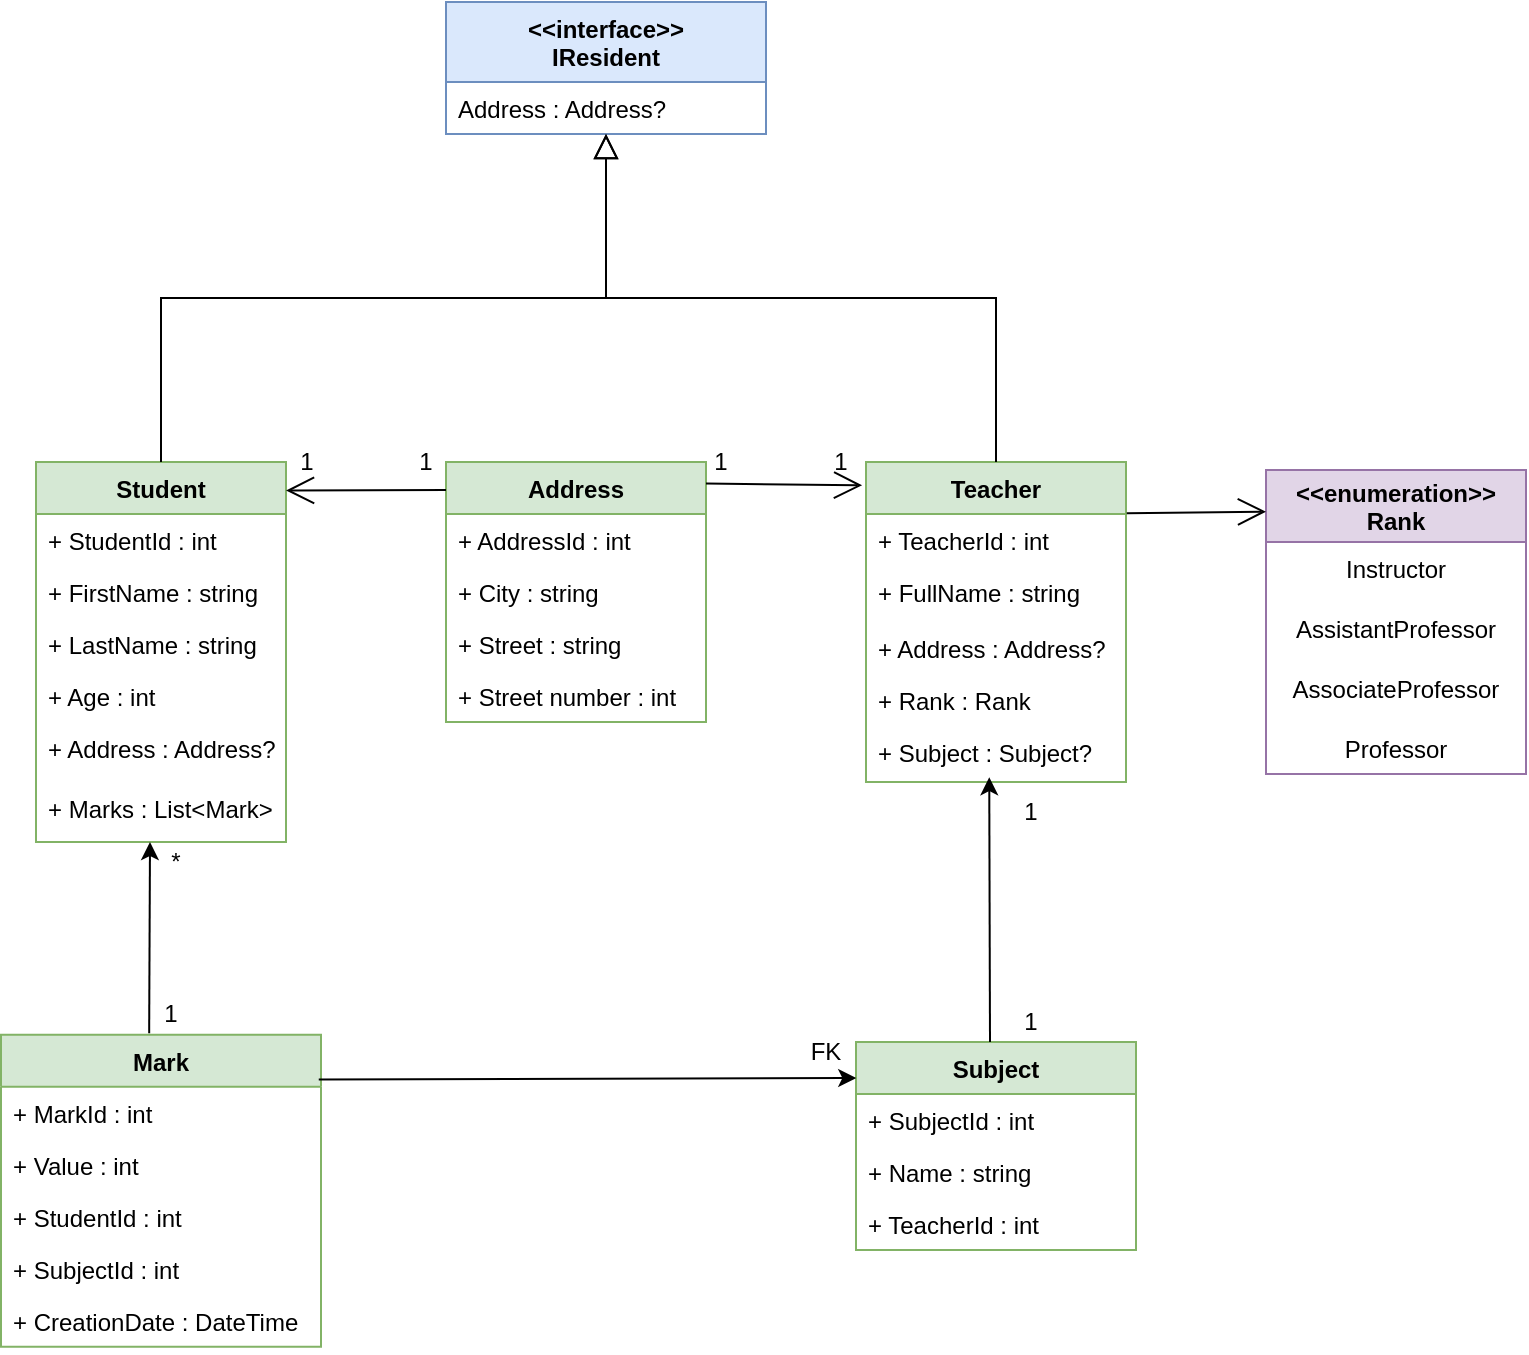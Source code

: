 <mxfile version="20.3.0" type="device"><diagram id="C5RBs43oDa-KdzZeNtuy" name="Page-1"><mxGraphModel dx="1308" dy="952" grid="1" gridSize="10" guides="1" tooltips="1" connect="1" arrows="1" fold="1" page="1" pageScale="1" pageWidth="827" pageHeight="1169" math="0" shadow="0"><root><mxCell id="WIyWlLk6GJQsqaUBKTNV-0"/><mxCell id="WIyWlLk6GJQsqaUBKTNV-1" parent="WIyWlLk6GJQsqaUBKTNV-0"/><mxCell id="zkfFHV4jXpPFQw0GAbJ--0" value="&lt;&lt;interface&gt;&gt;&#10;IResident" style="swimlane;fontStyle=1;align=center;verticalAlign=top;childLayout=stackLayout;horizontal=1;startSize=40;horizontalStack=0;resizeParent=1;resizeLast=0;collapsible=1;marginBottom=0;rounded=0;shadow=0;strokeWidth=1;fillColor=#dae8fc;strokeColor=#6c8ebf;" parent="WIyWlLk6GJQsqaUBKTNV-1" vertex="1"><mxGeometry x="270" y="110" width="160" height="66" as="geometry"><mxRectangle x="230" y="140" width="160" height="26" as="alternateBounds"/></mxGeometry></mxCell><mxCell id="zkfFHV4jXpPFQw0GAbJ--3" value="Address : Address?" style="text;align=left;verticalAlign=top;spacingLeft=4;spacingRight=4;overflow=hidden;rotatable=0;points=[[0,0.5],[1,0.5]];portConstraint=eastwest;rounded=0;shadow=0;html=0;" parent="zkfFHV4jXpPFQw0GAbJ--0" vertex="1"><mxGeometry y="40" width="160" height="26" as="geometry"/></mxCell><mxCell id="zkfFHV4jXpPFQw0GAbJ--6" value="Student" style="swimlane;fontStyle=1;align=center;verticalAlign=top;childLayout=stackLayout;horizontal=1;startSize=26;horizontalStack=0;resizeParent=1;resizeLast=0;collapsible=1;marginBottom=0;rounded=0;shadow=0;strokeWidth=1;fillColor=#d5e8d4;strokeColor=#82b366;" parent="WIyWlLk6GJQsqaUBKTNV-1" vertex="1"><mxGeometry x="65" y="340" width="125" height="190" as="geometry"><mxRectangle x="130" y="380" width="160" height="26" as="alternateBounds"/></mxGeometry></mxCell><mxCell id="zkfFHV4jXpPFQw0GAbJ--7" value="+ StudentId : int" style="text;align=left;verticalAlign=top;spacingLeft=4;spacingRight=4;overflow=hidden;rotatable=0;points=[[0,0.5],[1,0.5]];portConstraint=eastwest;" parent="zkfFHV4jXpPFQw0GAbJ--6" vertex="1"><mxGeometry y="26" width="125" height="26" as="geometry"/></mxCell><mxCell id="zkfFHV4jXpPFQw0GAbJ--8" value="+ FirstName : string" style="text;align=left;verticalAlign=top;spacingLeft=4;spacingRight=4;overflow=hidden;rotatable=0;points=[[0,0.5],[1,0.5]];portConstraint=eastwest;rounded=0;shadow=0;html=0;" parent="zkfFHV4jXpPFQw0GAbJ--6" vertex="1"><mxGeometry y="52" width="125" height="26" as="geometry"/></mxCell><mxCell id="1sU9bSQzLSZkNI5DJMLS-15" value="+ LastName : string" style="text;strokeColor=none;fillColor=none;align=left;verticalAlign=top;spacingLeft=4;spacingRight=4;overflow=hidden;rotatable=0;points=[[0,0.5],[1,0.5]];portConstraint=eastwest;" parent="zkfFHV4jXpPFQw0GAbJ--6" vertex="1"><mxGeometry y="78" width="125" height="26" as="geometry"/></mxCell><mxCell id="1sU9bSQzLSZkNI5DJMLS-16" value="+ Age : int" style="text;strokeColor=none;fillColor=none;align=left;verticalAlign=top;spacingLeft=4;spacingRight=4;overflow=hidden;rotatable=0;points=[[0,0.5],[1,0.5]];portConstraint=eastwest;" parent="zkfFHV4jXpPFQw0GAbJ--6" vertex="1"><mxGeometry y="104" width="125" height="26" as="geometry"/></mxCell><mxCell id="1sU9bSQzLSZkNI5DJMLS-17" value="+ Address : Address?" style="text;strokeColor=none;fillColor=none;align=left;verticalAlign=top;spacingLeft=4;spacingRight=4;overflow=hidden;rotatable=0;points=[[0,0.5],[1,0.5]];portConstraint=eastwest;" parent="zkfFHV4jXpPFQw0GAbJ--6" vertex="1"><mxGeometry y="130" width="125" height="50" as="geometry"/></mxCell><mxCell id="zkfFHV4jXpPFQw0GAbJ--12" value="" style="endArrow=block;endSize=10;endFill=0;shadow=0;strokeWidth=1;rounded=0;edgeStyle=elbowEdgeStyle;elbow=vertical;" parent="WIyWlLk6GJQsqaUBKTNV-1" source="zkfFHV4jXpPFQw0GAbJ--6" target="zkfFHV4jXpPFQw0GAbJ--0" edge="1"><mxGeometry width="160" relative="1" as="geometry"><mxPoint x="200" y="203" as="sourcePoint"/><mxPoint x="200" y="203" as="targetPoint"/></mxGeometry></mxCell><mxCell id="zkfFHV4jXpPFQw0GAbJ--13" value="Teacher" style="swimlane;fontStyle=1;align=center;verticalAlign=top;childLayout=stackLayout;horizontal=1;startSize=26;horizontalStack=0;resizeParent=1;resizeLast=0;collapsible=1;marginBottom=0;rounded=0;shadow=0;strokeWidth=1;fillColor=#d5e8d4;strokeColor=#82b366;" parent="WIyWlLk6GJQsqaUBKTNV-1" vertex="1"><mxGeometry x="480" y="340" width="130" height="160" as="geometry"><mxRectangle x="340" y="380" width="170" height="26" as="alternateBounds"/></mxGeometry></mxCell><mxCell id="zkfFHV4jXpPFQw0GAbJ--14" value="+ TeacherId : int" style="text;align=left;verticalAlign=top;spacingLeft=4;spacingRight=4;overflow=hidden;rotatable=0;points=[[0,0.5],[1,0.5]];portConstraint=eastwest;" parent="zkfFHV4jXpPFQw0GAbJ--13" vertex="1"><mxGeometry y="26" width="130" height="26" as="geometry"/></mxCell><mxCell id="1sU9bSQzLSZkNI5DJMLS-23" value="+ FullName : string" style="text;strokeColor=none;fillColor=none;align=left;verticalAlign=top;spacingLeft=4;spacingRight=4;overflow=hidden;rotatable=0;points=[[0,0.5],[1,0.5]];portConstraint=eastwest;" parent="zkfFHV4jXpPFQw0GAbJ--13" vertex="1"><mxGeometry y="52" width="130" height="28" as="geometry"/></mxCell><mxCell id="1sU9bSQzLSZkNI5DJMLS-24" value="+ Address : Address?" style="text;strokeColor=none;fillColor=none;align=left;verticalAlign=top;spacingLeft=4;spacingRight=4;overflow=hidden;rotatable=0;points=[[0,0.5],[1,0.5]];portConstraint=eastwest;" parent="zkfFHV4jXpPFQw0GAbJ--13" vertex="1"><mxGeometry y="80" width="130" height="26" as="geometry"/></mxCell><mxCell id="1sU9bSQzLSZkNI5DJMLS-25" value="+ Rank : Rank" style="text;strokeColor=none;fillColor=none;align=left;verticalAlign=top;spacingLeft=4;spacingRight=4;overflow=hidden;rotatable=0;points=[[0,0.5],[1,0.5]];portConstraint=eastwest;" parent="zkfFHV4jXpPFQw0GAbJ--13" vertex="1"><mxGeometry y="106" width="130" height="26" as="geometry"/></mxCell><mxCell id="1sU9bSQzLSZkNI5DJMLS-26" value="+ Subject : Subject?" style="text;strokeColor=none;fillColor=none;align=left;verticalAlign=top;spacingLeft=4;spacingRight=4;overflow=hidden;rotatable=0;points=[[0,0.5],[1,0.5]];portConstraint=eastwest;" parent="zkfFHV4jXpPFQw0GAbJ--13" vertex="1"><mxGeometry y="132" width="130" height="26" as="geometry"/></mxCell><mxCell id="zkfFHV4jXpPFQw0GAbJ--16" value="" style="endArrow=block;endSize=10;endFill=0;shadow=0;strokeWidth=1;rounded=0;edgeStyle=elbowEdgeStyle;elbow=vertical;" parent="WIyWlLk6GJQsqaUBKTNV-1" source="zkfFHV4jXpPFQw0GAbJ--13" target="zkfFHV4jXpPFQw0GAbJ--0" edge="1"><mxGeometry width="160" relative="1" as="geometry"><mxPoint x="210" y="373" as="sourcePoint"/><mxPoint x="310" y="271" as="targetPoint"/></mxGeometry></mxCell><mxCell id="zkfFHV4jXpPFQw0GAbJ--17" value="Address" style="swimlane;fontStyle=1;align=center;verticalAlign=top;childLayout=stackLayout;horizontal=1;startSize=26;horizontalStack=0;resizeParent=1;resizeLast=0;collapsible=1;marginBottom=0;rounded=0;shadow=0;strokeWidth=1;fillColor=#d5e8d4;strokeColor=#82b366;" parent="WIyWlLk6GJQsqaUBKTNV-1" vertex="1"><mxGeometry x="270" y="340" width="130" height="130" as="geometry"><mxRectangle x="550" y="140" width="160" height="26" as="alternateBounds"/></mxGeometry></mxCell><mxCell id="zkfFHV4jXpPFQw0GAbJ--21" value="+ AddressId : int" style="text;align=left;verticalAlign=top;spacingLeft=4;spacingRight=4;overflow=hidden;rotatable=0;points=[[0,0.5],[1,0.5]];portConstraint=eastwest;rounded=0;shadow=0;html=0;" parent="zkfFHV4jXpPFQw0GAbJ--17" vertex="1"><mxGeometry y="26" width="130" height="26" as="geometry"/></mxCell><mxCell id="zkfFHV4jXpPFQw0GAbJ--19" value="+ City : string" style="text;align=left;verticalAlign=top;spacingLeft=4;spacingRight=4;overflow=hidden;rotatable=0;points=[[0,0.5],[1,0.5]];portConstraint=eastwest;rounded=0;shadow=0;html=0;" parent="zkfFHV4jXpPFQw0GAbJ--17" vertex="1"><mxGeometry y="52" width="130" height="26" as="geometry"/></mxCell><mxCell id="zkfFHV4jXpPFQw0GAbJ--18" value="+ Street : string" style="text;align=left;verticalAlign=top;spacingLeft=4;spacingRight=4;overflow=hidden;rotatable=0;points=[[0,0.5],[1,0.5]];portConstraint=eastwest;" parent="zkfFHV4jXpPFQw0GAbJ--17" vertex="1"><mxGeometry y="78" width="130" height="26" as="geometry"/></mxCell><mxCell id="zkfFHV4jXpPFQw0GAbJ--20" value="+ Street number : int" style="text;align=left;verticalAlign=top;spacingLeft=4;spacingRight=4;overflow=hidden;rotatable=0;points=[[0,0.5],[1,0.5]];portConstraint=eastwest;rounded=0;shadow=0;html=0;" parent="zkfFHV4jXpPFQw0GAbJ--17" vertex="1"><mxGeometry y="104" width="130" height="26" as="geometry"/></mxCell><mxCell id="1sU9bSQzLSZkNI5DJMLS-0" value="Mark" style="swimlane;fontStyle=1;align=center;verticalAlign=top;childLayout=stackLayout;horizontal=1;startSize=26;horizontalStack=0;resizeParent=1;resizeLast=0;collapsible=1;marginBottom=0;rounded=0;shadow=0;strokeWidth=1;fillColor=#d5e8d4;strokeColor=#82b366;" parent="WIyWlLk6GJQsqaUBKTNV-1" vertex="1"><mxGeometry x="47.5" y="626.4" width="160" height="156" as="geometry"><mxRectangle x="130" y="380" width="160" height="26" as="alternateBounds"/></mxGeometry></mxCell><mxCell id="1sU9bSQzLSZkNI5DJMLS-1" value="+ MarkId : int" style="text;align=left;verticalAlign=top;spacingLeft=4;spacingRight=4;overflow=hidden;rotatable=0;points=[[0,0.5],[1,0.5]];portConstraint=eastwest;" parent="1sU9bSQzLSZkNI5DJMLS-0" vertex="1"><mxGeometry y="26" width="160" height="26" as="geometry"/></mxCell><mxCell id="1sU9bSQzLSZkNI5DJMLS-2" value="+ Value : int" style="text;align=left;verticalAlign=top;spacingLeft=4;spacingRight=4;overflow=hidden;rotatable=0;points=[[0,0.5],[1,0.5]];portConstraint=eastwest;rounded=0;shadow=0;html=0;" parent="1sU9bSQzLSZkNI5DJMLS-0" vertex="1"><mxGeometry y="52" width="160" height="26" as="geometry"/></mxCell><mxCell id="1sU9bSQzLSZkNI5DJMLS-6" value="+ StudentId : int" style="text;strokeColor=none;fillColor=none;align=left;verticalAlign=top;spacingLeft=4;spacingRight=4;overflow=hidden;rotatable=0;points=[[0,0.5],[1,0.5]];portConstraint=eastwest;" parent="1sU9bSQzLSZkNI5DJMLS-0" vertex="1"><mxGeometry y="78" width="160" height="26" as="geometry"/></mxCell><mxCell id="1sU9bSQzLSZkNI5DJMLS-7" value="+ SubjectId : int" style="text;strokeColor=none;fillColor=none;align=left;verticalAlign=top;spacingLeft=4;spacingRight=4;overflow=hidden;rotatable=0;points=[[0,0.5],[1,0.5]];portConstraint=eastwest;" parent="1sU9bSQzLSZkNI5DJMLS-0" vertex="1"><mxGeometry y="104" width="160" height="26" as="geometry"/></mxCell><mxCell id="1sU9bSQzLSZkNI5DJMLS-8" value="+ CreationDate : DateTime" style="text;strokeColor=none;fillColor=none;align=left;verticalAlign=top;spacingLeft=4;spacingRight=4;overflow=hidden;rotatable=0;points=[[0,0.5],[1,0.5]];portConstraint=eastwest;" parent="1sU9bSQzLSZkNI5DJMLS-0" vertex="1"><mxGeometry y="130" width="160" height="26" as="geometry"/></mxCell><mxCell id="1sU9bSQzLSZkNI5DJMLS-9" value="&lt;&lt;enumeration&gt;&gt;&#10;Rank" style="swimlane;fontStyle=1;childLayout=stackLayout;horizontal=1;startSize=36;fillColor=#e1d5e7;horizontalStack=0;resizeParent=1;resizeParentMax=0;resizeLast=0;collapsible=1;marginBottom=0;strokeColor=#9673a6;" parent="WIyWlLk6GJQsqaUBKTNV-1" vertex="1"><mxGeometry x="680" y="344" width="130" height="152" as="geometry"/></mxCell><mxCell id="1sU9bSQzLSZkNI5DJMLS-10" value="Instructor" style="text;strokeColor=none;fillColor=none;align=center;verticalAlign=top;spacingLeft=4;spacingRight=4;overflow=hidden;rotatable=0;points=[[0,0.5],[1,0.5]];portConstraint=eastwest;" parent="1sU9bSQzLSZkNI5DJMLS-9" vertex="1"><mxGeometry y="36" width="130" height="30" as="geometry"/></mxCell><mxCell id="1sU9bSQzLSZkNI5DJMLS-11" value="AssistantProfessor" style="text;strokeColor=none;fillColor=none;align=center;verticalAlign=top;spacingLeft=4;spacingRight=4;overflow=hidden;rotatable=0;points=[[0,0.5],[1,0.5]];portConstraint=eastwest;" parent="1sU9bSQzLSZkNI5DJMLS-9" vertex="1"><mxGeometry y="66" width="130" height="30" as="geometry"/></mxCell><mxCell id="1sU9bSQzLSZkNI5DJMLS-12" value="AssociateProfessor" style="text;strokeColor=none;fillColor=none;align=center;verticalAlign=top;spacingLeft=4;spacingRight=4;overflow=hidden;rotatable=0;points=[[0,0.5],[1,0.5]];portConstraint=eastwest;" parent="1sU9bSQzLSZkNI5DJMLS-9" vertex="1"><mxGeometry y="96" width="130" height="30" as="geometry"/></mxCell><mxCell id="1sU9bSQzLSZkNI5DJMLS-14" value="Professor" style="text;strokeColor=none;fillColor=none;align=center;verticalAlign=top;spacingLeft=4;spacingRight=4;overflow=hidden;rotatable=0;points=[[0,0.5],[1,0.5]];portConstraint=eastwest;" parent="1sU9bSQzLSZkNI5DJMLS-9" vertex="1"><mxGeometry y="126" width="130" height="26" as="geometry"/></mxCell><mxCell id="1sU9bSQzLSZkNI5DJMLS-18" value="+ Marks : List&lt;Mark&gt;" style="text;strokeColor=none;fillColor=none;align=left;verticalAlign=top;spacingLeft=4;spacingRight=4;overflow=hidden;rotatable=0;points=[[0,0.5],[1,0.5]];portConstraint=eastwest;" parent="WIyWlLk6GJQsqaUBKTNV-1" vertex="1"><mxGeometry x="65" y="500" width="150" height="30" as="geometry"/></mxCell><mxCell id="1sU9bSQzLSZkNI5DJMLS-19" value="Subject" style="swimlane;fontStyle=1;childLayout=stackLayout;horizontal=1;startSize=26;fillColor=#d5e8d4;horizontalStack=0;resizeParent=1;resizeParentMax=0;resizeLast=0;collapsible=1;marginBottom=0;strokeColor=#82b366;" parent="WIyWlLk6GJQsqaUBKTNV-1" vertex="1"><mxGeometry x="475" y="630" width="140" height="104" as="geometry"/></mxCell><mxCell id="1sU9bSQzLSZkNI5DJMLS-20" value="+ SubjectId : int" style="text;strokeColor=none;fillColor=none;align=left;verticalAlign=top;spacingLeft=4;spacingRight=4;overflow=hidden;rotatable=0;points=[[0,0.5],[1,0.5]];portConstraint=eastwest;" parent="1sU9bSQzLSZkNI5DJMLS-19" vertex="1"><mxGeometry y="26" width="140" height="26" as="geometry"/></mxCell><mxCell id="1sU9bSQzLSZkNI5DJMLS-21" value="+ Name : string" style="text;strokeColor=none;fillColor=none;align=left;verticalAlign=top;spacingLeft=4;spacingRight=4;overflow=hidden;rotatable=0;points=[[0,0.5],[1,0.5]];portConstraint=eastwest;" parent="1sU9bSQzLSZkNI5DJMLS-19" vertex="1"><mxGeometry y="52" width="140" height="26" as="geometry"/></mxCell><mxCell id="1sU9bSQzLSZkNI5DJMLS-22" value="+ TeacherId : int" style="text;strokeColor=none;fillColor=none;align=left;verticalAlign=top;spacingLeft=4;spacingRight=4;overflow=hidden;rotatable=0;points=[[0,0.5],[1,0.5]];portConstraint=eastwest;" parent="1sU9bSQzLSZkNI5DJMLS-19" vertex="1"><mxGeometry y="78" width="140" height="26" as="geometry"/></mxCell><mxCell id="jjr1bBh8lXTMagOhyuhw-9" value="" style="endArrow=open;endFill=1;endSize=12;html=1;rounded=0;entryX=0;entryY=0.137;entryDx=0;entryDy=0;entryPerimeter=0;exitX=1.003;exitY=-0.015;exitDx=0;exitDy=0;exitPerimeter=0;" parent="WIyWlLk6GJQsqaUBKTNV-1" source="zkfFHV4jXpPFQw0GAbJ--14" target="1sU9bSQzLSZkNI5DJMLS-9" edge="1"><mxGeometry width="160" relative="1" as="geometry"><mxPoint x="620" y="400" as="sourcePoint"/><mxPoint x="780" y="400" as="targetPoint"/></mxGeometry></mxCell><mxCell id="jjr1bBh8lXTMagOhyuhw-13" value="*" style="text;html=1;strokeColor=none;fillColor=none;align=center;verticalAlign=middle;whiteSpace=wrap;rounded=0;" parent="WIyWlLk6GJQsqaUBKTNV-1" vertex="1"><mxGeometry x="130" y="530" width="10" height="20" as="geometry"/></mxCell><mxCell id="jjr1bBh8lXTMagOhyuhw-19" value="1" style="text;html=1;strokeColor=none;fillColor=none;align=center;verticalAlign=middle;whiteSpace=wrap;rounded=0;" parent="WIyWlLk6GJQsqaUBKTNV-1" vertex="1"><mxGeometry x="555" y="505" width="15" height="20" as="geometry"/></mxCell><mxCell id="jjr1bBh8lXTMagOhyuhw-20" value="" style="endArrow=open;endFill=1;endSize=12;html=1;rounded=0;entryX=-0.015;entryY=0.073;entryDx=0;entryDy=0;entryPerimeter=0;exitX=1.003;exitY=-0.015;exitDx=0;exitDy=0;exitPerimeter=0;" parent="WIyWlLk6GJQsqaUBKTNV-1" target="zkfFHV4jXpPFQw0GAbJ--13" edge="1"><mxGeometry width="160" relative="1" as="geometry"><mxPoint x="400.0" y="350.79" as="sourcePoint"/><mxPoint x="469.61" y="350.004" as="targetPoint"/></mxGeometry></mxCell><mxCell id="jjr1bBh8lXTMagOhyuhw-21" value="" style="endArrow=open;endFill=1;endSize=12;html=1;rounded=0;entryX=1;entryY=0.075;entryDx=0;entryDy=0;entryPerimeter=0;" parent="WIyWlLk6GJQsqaUBKTNV-1" target="zkfFHV4jXpPFQw0GAbJ--6" edge="1"><mxGeometry width="160" relative="1" as="geometry"><mxPoint x="270" y="354" as="sourcePoint"/><mxPoint x="210" y="420" as="targetPoint"/></mxGeometry></mxCell><mxCell id="jjr1bBh8lXTMagOhyuhw-22" value="1" style="text;html=1;strokeColor=none;fillColor=none;align=center;verticalAlign=middle;whiteSpace=wrap;rounded=0;" parent="WIyWlLk6GJQsqaUBKTNV-1" vertex="1"><mxGeometry x="460" y="330" width="15" height="20" as="geometry"/></mxCell><mxCell id="jjr1bBh8lXTMagOhyuhw-23" value="1" style="text;html=1;strokeColor=none;fillColor=none;align=center;verticalAlign=middle;whiteSpace=wrap;rounded=0;" parent="WIyWlLk6GJQsqaUBKTNV-1" vertex="1"><mxGeometry x="400" y="330" width="15" height="20" as="geometry"/></mxCell><mxCell id="jjr1bBh8lXTMagOhyuhw-24" value="1" style="text;html=1;strokeColor=none;fillColor=none;align=center;verticalAlign=middle;whiteSpace=wrap;rounded=0;" parent="WIyWlLk6GJQsqaUBKTNV-1" vertex="1"><mxGeometry x="250" y="330" width="20" height="20" as="geometry"/></mxCell><mxCell id="jjr1bBh8lXTMagOhyuhw-25" value="1" style="text;html=1;strokeColor=none;fillColor=none;align=center;verticalAlign=middle;whiteSpace=wrap;rounded=0;" parent="WIyWlLk6GJQsqaUBKTNV-1" vertex="1"><mxGeometry x="192.5" y="330" width="15" height="20" as="geometry"/></mxCell><mxCell id="IDdeDWzwzfbkg2u4l7P8-0" value="" style="endArrow=classic;html=1;rounded=0;exitX=0.993;exitY=-0.138;exitDx=0;exitDy=0;exitPerimeter=0;entryX=0.001;entryY=0.173;entryDx=0;entryDy=0;entryPerimeter=0;" edge="1" parent="WIyWlLk6GJQsqaUBKTNV-1" source="1sU9bSQzLSZkNI5DJMLS-1" target="1sU9bSQzLSZkNI5DJMLS-19"><mxGeometry width="50" height="50" relative="1" as="geometry"><mxPoint x="280" y="700" as="sourcePoint"/><mxPoint x="470" y="670" as="targetPoint"/></mxGeometry></mxCell><mxCell id="IDdeDWzwzfbkg2u4l7P8-1" value="" style="endArrow=classic;html=1;rounded=0;exitX=0.463;exitY=-0.005;exitDx=0;exitDy=0;exitPerimeter=0;" edge="1" parent="WIyWlLk6GJQsqaUBKTNV-1" source="1sU9bSQzLSZkNI5DJMLS-0"><mxGeometry width="50" height="50" relative="1" as="geometry"><mxPoint x="124" y="620" as="sourcePoint"/><mxPoint x="122" y="530" as="targetPoint"/></mxGeometry></mxCell><mxCell id="IDdeDWzwzfbkg2u4l7P8-2" value="" style="endArrow=classic;html=1;rounded=0;entryX=0.474;entryY=0.985;entryDx=0;entryDy=0;entryPerimeter=0;" edge="1" parent="WIyWlLk6GJQsqaUBKTNV-1" target="1sU9bSQzLSZkNI5DJMLS-26"><mxGeometry width="50" height="50" relative="1" as="geometry"><mxPoint x="542" y="630" as="sourcePoint"/><mxPoint x="560" y="530" as="targetPoint"/></mxGeometry></mxCell><mxCell id="IDdeDWzwzfbkg2u4l7P8-3" value="1" style="text;html=1;strokeColor=none;fillColor=none;align=center;verticalAlign=middle;whiteSpace=wrap;rounded=0;" vertex="1" parent="WIyWlLk6GJQsqaUBKTNV-1"><mxGeometry x="125" y="606.4" width="15" height="20" as="geometry"/></mxCell><mxCell id="IDdeDWzwzfbkg2u4l7P8-4" value="1" style="text;html=1;strokeColor=none;fillColor=none;align=center;verticalAlign=middle;whiteSpace=wrap;rounded=0;" vertex="1" parent="WIyWlLk6GJQsqaUBKTNV-1"><mxGeometry x="555" y="610" width="15" height="20" as="geometry"/></mxCell><mxCell id="IDdeDWzwzfbkg2u4l7P8-5" value="FK" style="text;html=1;strokeColor=none;fillColor=none;align=center;verticalAlign=middle;whiteSpace=wrap;rounded=0;" vertex="1" parent="WIyWlLk6GJQsqaUBKTNV-1"><mxGeometry x="440" y="620" width="40" height="30" as="geometry"/></mxCell></root></mxGraphModel></diagram></mxfile>